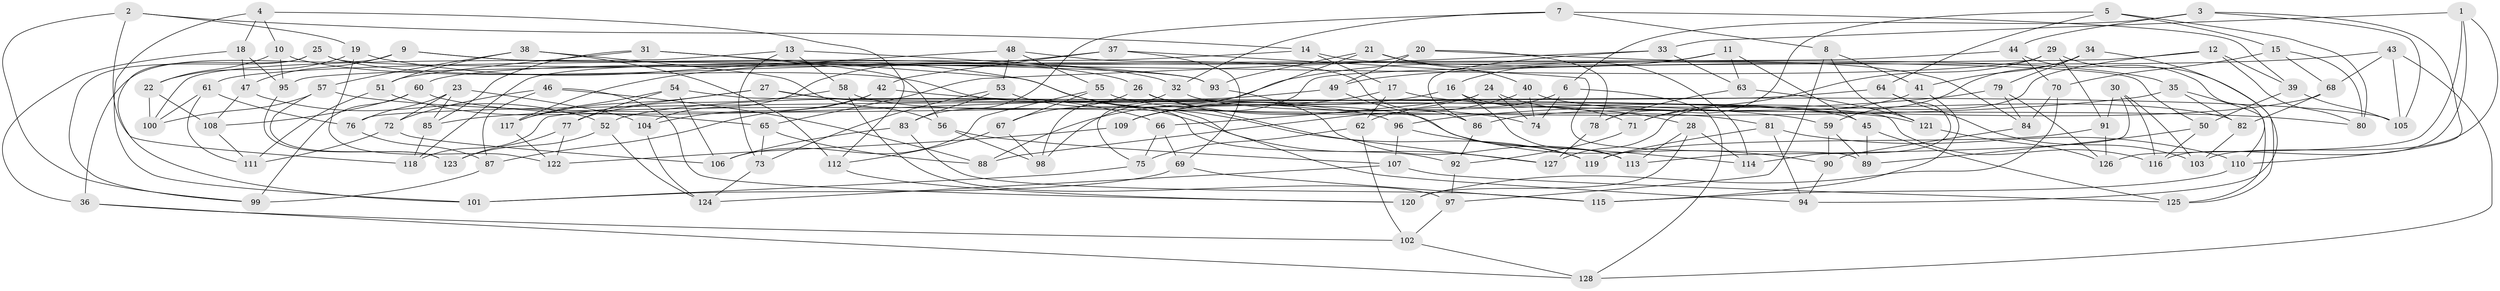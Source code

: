 // Generated by graph-tools (version 1.1) at 2025/16/03/09/25 04:16:28]
// undirected, 128 vertices, 256 edges
graph export_dot {
graph [start="1"]
  node [color=gray90,style=filled];
  1;
  2;
  3;
  4;
  5;
  6;
  7;
  8;
  9;
  10;
  11;
  12;
  13;
  14;
  15;
  16;
  17;
  18;
  19;
  20;
  21;
  22;
  23;
  24;
  25;
  26;
  27;
  28;
  29;
  30;
  31;
  32;
  33;
  34;
  35;
  36;
  37;
  38;
  39;
  40;
  41;
  42;
  43;
  44;
  45;
  46;
  47;
  48;
  49;
  50;
  51;
  52;
  53;
  54;
  55;
  56;
  57;
  58;
  59;
  60;
  61;
  62;
  63;
  64;
  65;
  66;
  67;
  68;
  69;
  70;
  71;
  72;
  73;
  74;
  75;
  76;
  77;
  78;
  79;
  80;
  81;
  82;
  83;
  84;
  85;
  86;
  87;
  88;
  89;
  90;
  91;
  92;
  93;
  94;
  95;
  96;
  97;
  98;
  99;
  100;
  101;
  102;
  103;
  104;
  105;
  106;
  107;
  108;
  109;
  110;
  111;
  112;
  113;
  114;
  115;
  116;
  117;
  118;
  119;
  120;
  121;
  122;
  123;
  124;
  125;
  126;
  127;
  128;
  1 -- 126;
  1 -- 33;
  1 -- 116;
  1 -- 103;
  2 -- 99;
  2 -- 19;
  2 -- 118;
  2 -- 14;
  3 -- 105;
  3 -- 6;
  3 -- 44;
  3 -- 110;
  4 -- 101;
  4 -- 10;
  4 -- 112;
  4 -- 18;
  5 -- 80;
  5 -- 15;
  5 -- 78;
  5 -- 64;
  6 -- 74;
  6 -- 62;
  6 -- 128;
  7 -- 39;
  7 -- 8;
  7 -- 32;
  7 -- 83;
  8 -- 41;
  8 -- 121;
  8 -- 97;
  9 -- 47;
  9 -- 93;
  9 -- 26;
  9 -- 36;
  10 -- 95;
  10 -- 92;
  10 -- 22;
  11 -- 16;
  11 -- 45;
  11 -- 63;
  11 -- 98;
  12 -- 80;
  12 -- 109;
  12 -- 39;
  12 -- 127;
  13 -- 93;
  13 -- 58;
  13 -- 100;
  13 -- 73;
  14 -- 84;
  14 -- 17;
  14 -- 61;
  15 -- 68;
  15 -- 80;
  15 -- 70;
  16 -- 113;
  16 -- 71;
  16 -- 109;
  17 -- 88;
  17 -- 62;
  17 -- 80;
  18 -- 95;
  18 -- 36;
  18 -- 47;
  19 -- 22;
  19 -- 119;
  19 -- 122;
  20 -- 35;
  20 -- 49;
  20 -- 118;
  20 -- 78;
  21 -- 93;
  21 -- 40;
  21 -- 75;
  21 -- 114;
  22 -- 100;
  22 -- 108;
  23 -- 104;
  23 -- 76;
  23 -- 85;
  23 -- 72;
  24 -- 74;
  24 -- 28;
  24 -- 109;
  24 -- 66;
  25 -- 101;
  25 -- 99;
  25 -- 50;
  25 -- 32;
  26 -- 127;
  26 -- 74;
  26 -- 67;
  27 -- 117;
  27 -- 105;
  27 -- 118;
  27 -- 66;
  28 -- 120;
  28 -- 114;
  28 -- 113;
  29 -- 60;
  29 -- 125;
  29 -- 91;
  29 -- 71;
  30 -- 91;
  30 -- 113;
  30 -- 103;
  30 -- 116;
  31 -- 51;
  31 -- 56;
  31 -- 85;
  31 -- 94;
  32 -- 45;
  32 -- 98;
  33 -- 63;
  33 -- 65;
  33 -- 86;
  34 -- 79;
  34 -- 59;
  34 -- 41;
  34 -- 94;
  35 -- 125;
  35 -- 85;
  35 -- 82;
  36 -- 102;
  36 -- 128;
  37 -- 42;
  37 -- 69;
  37 -- 104;
  37 -- 89;
  38 -- 51;
  38 -- 112;
  38 -- 56;
  38 -- 57;
  39 -- 50;
  39 -- 105;
  40 -- 82;
  40 -- 74;
  40 -- 88;
  41 -- 115;
  41 -- 71;
  42 -- 87;
  42 -- 59;
  42 -- 104;
  43 -- 128;
  43 -- 49;
  43 -- 105;
  43 -- 68;
  44 -- 95;
  44 -- 110;
  44 -- 70;
  45 -- 125;
  45 -- 89;
  46 -- 87;
  46 -- 120;
  46 -- 88;
  46 -- 72;
  47 -- 52;
  47 -- 108;
  48 -- 53;
  48 -- 117;
  48 -- 86;
  48 -- 55;
  49 -- 119;
  49 -- 52;
  50 -- 116;
  50 -- 89;
  51 -- 65;
  51 -- 111;
  52 -- 124;
  52 -- 123;
  53 -- 73;
  53 -- 127;
  53 -- 83;
  54 -- 77;
  54 -- 106;
  54 -- 117;
  54 -- 116;
  55 -- 81;
  55 -- 67;
  55 -- 106;
  56 -- 98;
  56 -- 107;
  57 -- 121;
  57 -- 123;
  57 -- 100;
  58 -- 90;
  58 -- 77;
  58 -- 97;
  59 -- 90;
  59 -- 89;
  60 -- 99;
  60 -- 108;
  60 -- 96;
  61 -- 100;
  61 -- 76;
  61 -- 111;
  62 -- 75;
  62 -- 102;
  63 -- 78;
  63 -- 121;
  64 -- 103;
  64 -- 76;
  64 -- 114;
  65 -- 73;
  65 -- 88;
  66 -- 75;
  66 -- 69;
  67 -- 112;
  67 -- 98;
  68 -- 82;
  68 -- 86;
  69 -- 101;
  69 -- 115;
  70 -- 84;
  70 -- 120;
  71 -- 92;
  72 -- 111;
  72 -- 106;
  73 -- 124;
  75 -- 101;
  76 -- 87;
  77 -- 123;
  77 -- 122;
  78 -- 127;
  79 -- 84;
  79 -- 126;
  79 -- 96;
  81 -- 119;
  81 -- 94;
  81 -- 110;
  82 -- 103;
  83 -- 106;
  83 -- 115;
  84 -- 90;
  85 -- 118;
  86 -- 92;
  87 -- 99;
  90 -- 94;
  91 -- 126;
  91 -- 119;
  92 -- 97;
  93 -- 113;
  95 -- 123;
  96 -- 114;
  96 -- 107;
  97 -- 102;
  102 -- 128;
  104 -- 124;
  107 -- 124;
  107 -- 125;
  108 -- 111;
  109 -- 122;
  110 -- 115;
  112 -- 120;
  117 -- 122;
  121 -- 126;
}
